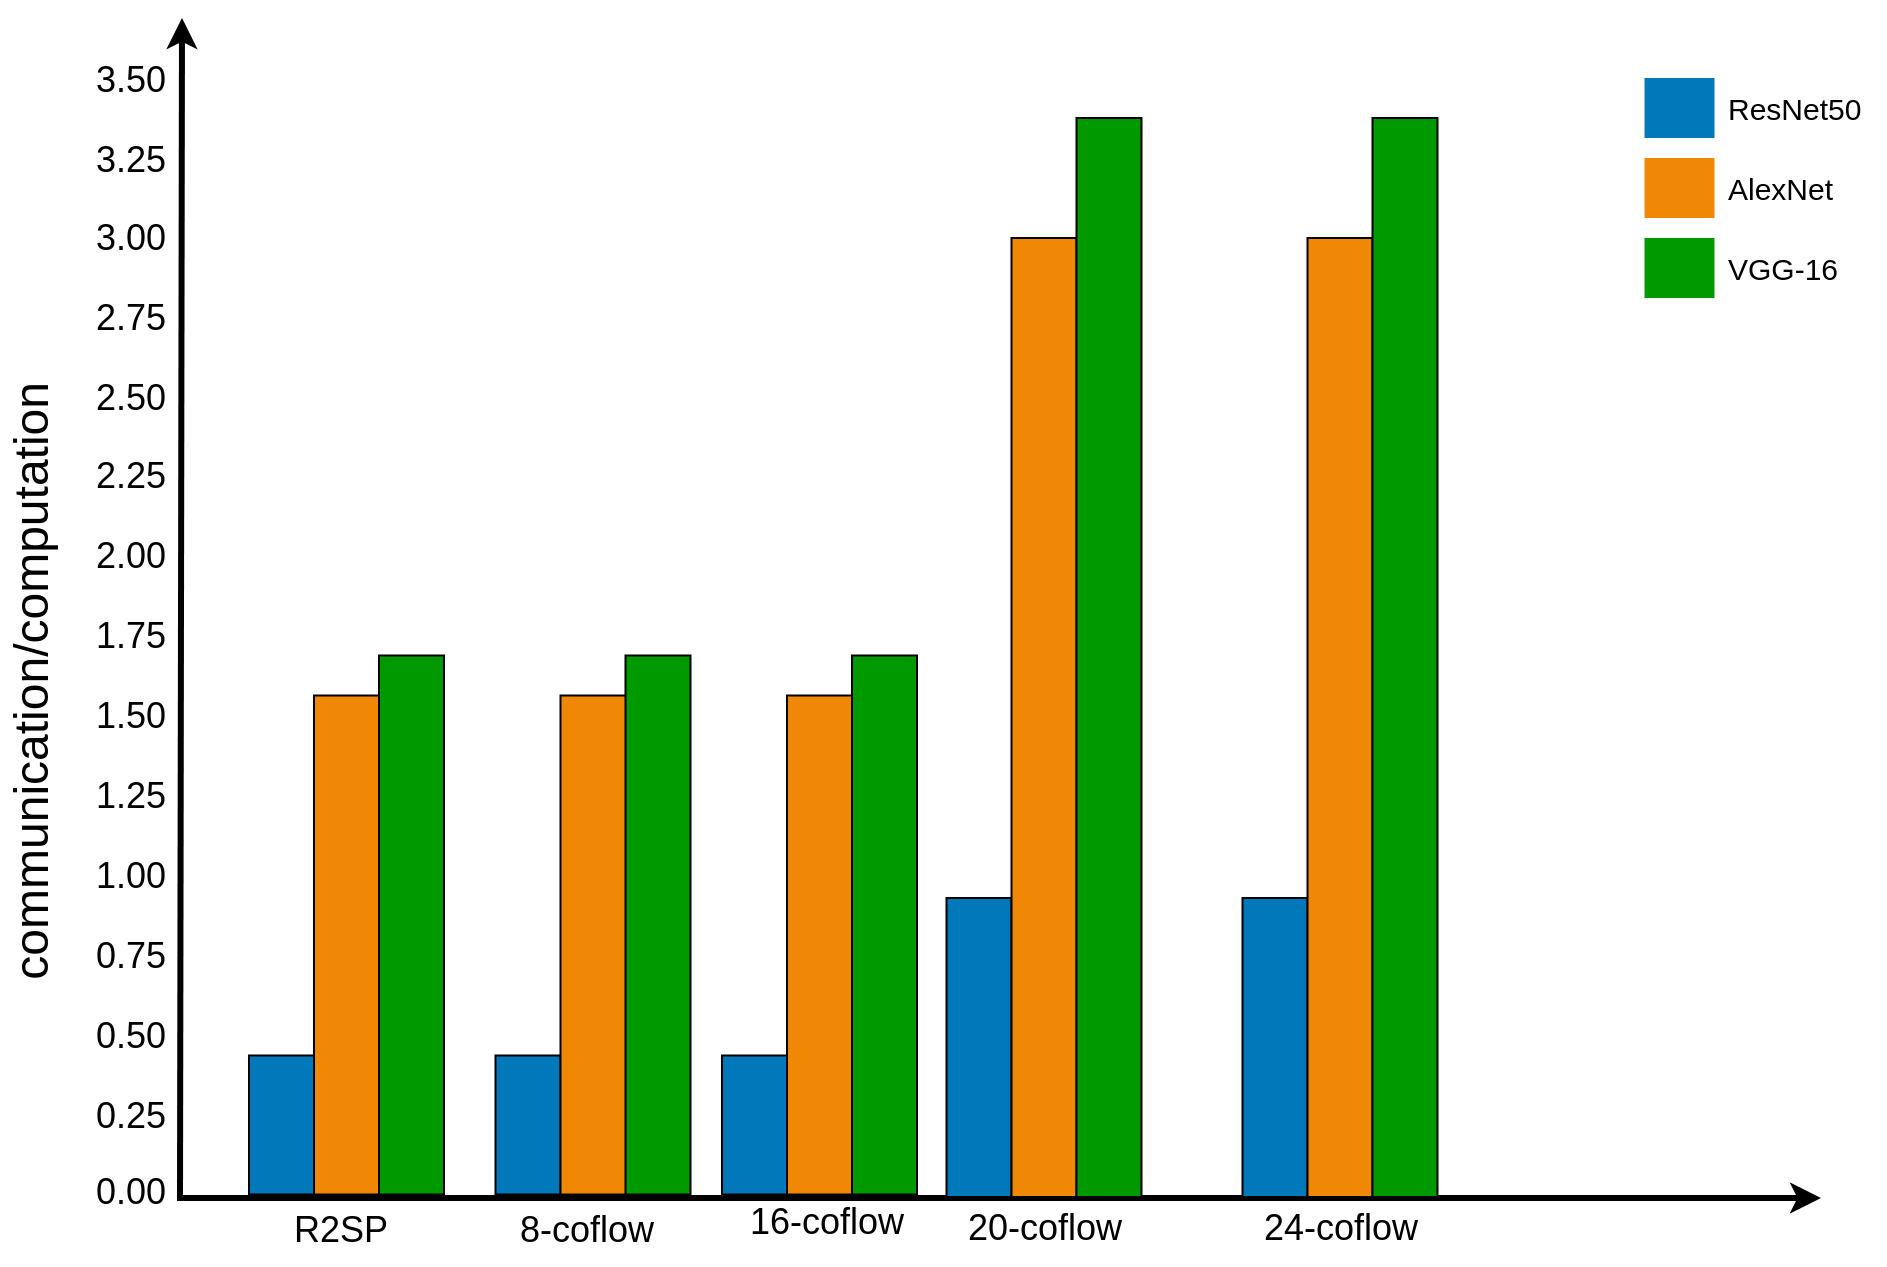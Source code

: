 <mxfile version="13.8.1" type="github">
  <diagram id="T89XPPoivCCFEeKoEIFi" name="第 1 页">
    <mxGraphModel dx="-952" dy="793" grid="1" gridSize="10" guides="1" tooltips="1" connect="1" arrows="1" fold="1" page="1" pageScale="1" pageWidth="827" pageHeight="1169" math="0" shadow="0">
      <root>
        <mxCell id="0" />
        <mxCell id="1" parent="0" />
        <mxCell id="WCGk1mYOTGd77UesOvjc-1" value="" style="edgeStyle=none;html=1;fontColor=#000000;strokeWidth=3;strokeColor=#000000;" parent="1" edge="1">
          <mxGeometry width="100" height="100" relative="1" as="geometry">
            <mxPoint x="2210" y="1600.5" as="sourcePoint" />
            <mxPoint x="2211" y="1010" as="targetPoint" />
          </mxGeometry>
        </mxCell>
        <mxCell id="WCGk1mYOTGd77UesOvjc-2" value="" style="edgeStyle=none;html=1;fontColor=#000000;strokeWidth=3;strokeColor=#000000;" parent="1" edge="1">
          <mxGeometry width="100" height="100" relative="1" as="geometry">
            <mxPoint x="2208.5" y="1600" as="sourcePoint" />
            <mxPoint x="3030.5" y="1600" as="targetPoint" />
          </mxGeometry>
        </mxCell>
        <mxCell id="WCGk1mYOTGd77UesOvjc-3" value="8-coflow" style="text;spacingTop=-5;align=center;verticalAlign=middle;fontStyle=0;html=1;fontSize=18;points=[];strokeColor=none;" parent="1" vertex="1">
          <mxGeometry x="2353.25" y="1603.25" width="120" height="30" as="geometry" />
        </mxCell>
        <mxCell id="WCGk1mYOTGd77UesOvjc-4" value="16-coflow" style="text;spacingTop=-5;align=center;verticalAlign=middle;fontStyle=0;html=1;fontSize=18;points=[];strokeColor=none;" parent="1" vertex="1">
          <mxGeometry x="2473.25" y="1599.5" width="120" height="30" as="geometry" />
        </mxCell>
        <mxCell id="WCGk1mYOTGd77UesOvjc-5" value="20-coflow" style="text;spacingTop=-5;align=center;verticalAlign=middle;fontStyle=0;html=1;fontSize=18;points=[];strokeColor=none;" parent="1" vertex="1">
          <mxGeometry x="2582" y="1602.5" width="120" height="30" as="geometry" />
        </mxCell>
        <mxCell id="WCGk1mYOTGd77UesOvjc-6" value="" style="whiteSpace=wrap;gradientColor=none;gradientDirection=east;strokeColor=none;html=1;fontColor=#23445d;fillColor=#009a00;" parent="1" vertex="1">
          <mxGeometry x="2942.25" y="1120" width="35.0" height="30.0" as="geometry" />
        </mxCell>
        <mxCell id="WCGk1mYOTGd77UesOvjc-7" value="" style="whiteSpace=wrap;gradientColor=none;gradientDirection=east;strokeColor=none;html=1;fontColor=#23445d;fillColor=#F08705;" parent="1" vertex="1">
          <mxGeometry x="2942.25" y="1080" width="35.0" height="30.0" as="geometry" />
        </mxCell>
        <mxCell id="WCGk1mYOTGd77UesOvjc-8" value="" style="whiteSpace=wrap;gradientColor=none;gradientDirection=east;strokeColor=none;html=1;fontColor=#23445d;fillColor=#0078b9;" parent="1" vertex="1">
          <mxGeometry x="2942.25" y="1040" width="35.0" height="30.0" as="geometry" />
        </mxCell>
        <mxCell id="WCGk1mYOTGd77UesOvjc-9" value="AlexNet" style="text;spacingTop=-5;html=1;points=[];fontSize=15;" parent="1" vertex="1">
          <mxGeometry x="2982.25" y="1085" width="80" height="20" as="geometry" />
        </mxCell>
        <mxCell id="WCGk1mYOTGd77UesOvjc-10" value="ResNet50" style="text;spacingTop=-5;html=1;points=[];fontSize=15;" parent="1" vertex="1">
          <mxGeometry x="2982.25" y="1045" width="80" height="20" as="geometry" />
        </mxCell>
        <mxCell id="WCGk1mYOTGd77UesOvjc-11" value="VGG-16&lt;br&gt;" style="text;spacingTop=-5;html=1;points=[];fontSize=15;" parent="1" vertex="1">
          <mxGeometry x="2982.25" y="1125" width="80" height="20" as="geometry" />
        </mxCell>
        <mxCell id="WCGk1mYOTGd77UesOvjc-12" value="communication/computation" style="text;spacingTop=-5;html=1;fontSize=24;fontStyle=0;points=[];textDirection=ltr;align=right;verticalAlign=top;horizontal=0;" parent="1" vertex="1">
          <mxGeometry x="2120" y="1191" width="80" height="20" as="geometry" />
        </mxCell>
        <mxCell id="WCGk1mYOTGd77UesOvjc-13" value="2.75" style="text;spacingTop=-5;align=center;verticalAlign=middle;fontStyle=0;html=1;fontSize=18;points=[];labelBackgroundColor=none;labelBorderColor=none;rounded=0;" parent="1" vertex="1">
          <mxGeometry x="2170" y="1142" width="30" height="40" as="geometry" />
        </mxCell>
        <mxCell id="WCGk1mYOTGd77UesOvjc-14" value="" style="rounded=0;whiteSpace=wrap;html=1;fillColor=#0078B9;" parent="1" vertex="1">
          <mxGeometry x="2367.75" y="1528.75" width="32.5" height="69.5" as="geometry" />
        </mxCell>
        <mxCell id="WCGk1mYOTGd77UesOvjc-17" value="1.75" style="text;spacingTop=-5;align=center;verticalAlign=middle;fontStyle=0;html=1;fontSize=18;points=[];labelBackgroundColor=none;labelBorderColor=none;rounded=0;" parent="1" vertex="1">
          <mxGeometry x="2170" y="1301" width="30" height="40" as="geometry" />
        </mxCell>
        <mxCell id="WCGk1mYOTGd77UesOvjc-18" value="1.25" style="text;spacingTop=-5;align=center;verticalAlign=middle;fontStyle=0;html=1;fontSize=18;points=[];labelBackgroundColor=none;labelBorderColor=none;rounded=0;" parent="1" vertex="1">
          <mxGeometry x="2170" y="1381" width="30" height="40" as="geometry" />
        </mxCell>
        <mxCell id="WCGk1mYOTGd77UesOvjc-19" value="0.50" style="text;spacingTop=-5;align=center;verticalAlign=middle;fontStyle=0;html=1;fontSize=18;points=[];labelBackgroundColor=none;labelBorderColor=none;rounded=0;" parent="1" vertex="1">
          <mxGeometry x="2170" y="1501.75" width="30" height="40" as="geometry" />
        </mxCell>
        <mxCell id="WCGk1mYOTGd77UesOvjc-20" value="2.25" style="text;spacingTop=-5;align=center;verticalAlign=middle;fontStyle=0;html=1;fontSize=18;points=[];labelBackgroundColor=none;labelBorderColor=none;rounded=0;" parent="1" vertex="1">
          <mxGeometry x="2170" y="1221" width="30" height="40" as="geometry" />
        </mxCell>
        <mxCell id="WCGk1mYOTGd77UesOvjc-21" value="2.50" style="text;spacingTop=-5;align=center;verticalAlign=middle;fontStyle=0;html=1;fontSize=18;points=[];labelBackgroundColor=none;labelBorderColor=none;rounded=0;" parent="1" vertex="1">
          <mxGeometry x="2170" y="1182" width="30" height="40" as="geometry" />
        </mxCell>
        <mxCell id="WCGk1mYOTGd77UesOvjc-22" value="2.00" style="text;spacingTop=-5;align=center;verticalAlign=middle;fontStyle=0;html=1;fontSize=18;points=[];labelBackgroundColor=none;labelBorderColor=none;rounded=0;" parent="1" vertex="1">
          <mxGeometry x="2170" y="1261" width="30" height="40" as="geometry" />
        </mxCell>
        <mxCell id="WCGk1mYOTGd77UesOvjc-23" value="1.50" style="text;spacingTop=-5;align=center;verticalAlign=middle;fontStyle=0;html=1;fontSize=18;points=[];labelBackgroundColor=none;labelBorderColor=none;rounded=0;" parent="1" vertex="1">
          <mxGeometry x="2170" y="1341" width="30" height="40" as="geometry" />
        </mxCell>
        <mxCell id="WCGk1mYOTGd77UesOvjc-24" value="1.00" style="text;spacingTop=-5;align=center;verticalAlign=middle;fontStyle=0;html=1;fontSize=18;points=[];labelBackgroundColor=none;labelBorderColor=none;rounded=0;" parent="1" vertex="1">
          <mxGeometry x="2170" y="1421" width="30" height="40" as="geometry" />
        </mxCell>
        <mxCell id="WCGk1mYOTGd77UesOvjc-25" value="0.25" style="text;spacingTop=-5;align=center;verticalAlign=middle;fontStyle=0;html=1;fontSize=18;points=[];labelBackgroundColor=none;labelBorderColor=none;rounded=0;" parent="1" vertex="1">
          <mxGeometry x="2170" y="1541.5" width="30" height="40" as="geometry" />
        </mxCell>
        <mxCell id="WCGk1mYOTGd77UesOvjc-26" value="0.00" style="text;spacingTop=-5;align=center;verticalAlign=middle;fontStyle=0;html=1;fontSize=18;points=[];labelBackgroundColor=none;labelBorderColor=none;rounded=0;" parent="1" vertex="1">
          <mxGeometry x="2170" y="1579.5" width="30" height="40" as="geometry" />
        </mxCell>
        <mxCell id="WCGk1mYOTGd77UesOvjc-27" value="" style="rounded=0;whiteSpace=wrap;html=1;fillColor=#F08705;" parent="1" vertex="1">
          <mxGeometry x="2400.25" y="1348.75" width="54.5" height="249.5" as="geometry" />
        </mxCell>
        <mxCell id="WCGk1mYOTGd77UesOvjc-28" value="" style="rounded=0;whiteSpace=wrap;html=1;fillColor=#009A00;" parent="1" vertex="1">
          <mxGeometry x="2432.75" y="1328.75" width="32.5" height="269.5" as="geometry" />
        </mxCell>
        <mxCell id="WCGk1mYOTGd77UesOvjc-29" value="" style="rounded=0;whiteSpace=wrap;html=1;fillColor=#0078B9;" parent="1" vertex="1">
          <mxGeometry x="2481" y="1528.75" width="32.5" height="69.5" as="geometry" />
        </mxCell>
        <mxCell id="WCGk1mYOTGd77UesOvjc-30" value="" style="rounded=0;whiteSpace=wrap;html=1;fillColor=#F08705;" parent="1" vertex="1">
          <mxGeometry x="2513.5" y="1348.75" width="32.5" height="249.5" as="geometry" />
        </mxCell>
        <mxCell id="WCGk1mYOTGd77UesOvjc-31" value="" style="rounded=0;whiteSpace=wrap;html=1;fillColor=#009A00;" parent="1" vertex="1">
          <mxGeometry x="2546" y="1328.75" width="32.5" height="269.5" as="geometry" />
        </mxCell>
        <mxCell id="WCGk1mYOTGd77UesOvjc-32" value="" style="rounded=0;whiteSpace=wrap;html=1;fillColor=#0078B9;" parent="1" vertex="1">
          <mxGeometry x="2593.25" y="1450" width="32.5" height="149.5" as="geometry" />
        </mxCell>
        <mxCell id="WCGk1mYOTGd77UesOvjc-33" value="" style="rounded=0;whiteSpace=wrap;html=1;fillColor=#F08705;" parent="1" vertex="1">
          <mxGeometry x="2625.75" y="1120" width="32.5" height="479.5" as="geometry" />
        </mxCell>
        <mxCell id="WCGk1mYOTGd77UesOvjc-34" value="" style="rounded=0;whiteSpace=wrap;html=1;fillColor=#009A00;" parent="1" vertex="1">
          <mxGeometry x="2658.25" y="1060" width="32.5" height="539.5" as="geometry" />
        </mxCell>
        <mxCell id="DEcqkY3-tAxHTdAIMPjW-1" value="3.50" style="text;spacingTop=-5;align=center;verticalAlign=middle;fontStyle=0;html=1;fontSize=18;points=[];labelBackgroundColor=none;labelBorderColor=none;rounded=0;" vertex="1" parent="1">
          <mxGeometry x="2170" y="1023" width="30" height="40" as="geometry" />
        </mxCell>
        <mxCell id="DEcqkY3-tAxHTdAIMPjW-2" value="3.00" style="text;spacingTop=-5;align=center;verticalAlign=middle;fontStyle=0;html=1;fontSize=18;points=[];labelBackgroundColor=none;labelBorderColor=none;rounded=0;" vertex="1" parent="1">
          <mxGeometry x="2170" y="1102" width="30" height="40" as="geometry" />
        </mxCell>
        <mxCell id="DEcqkY3-tAxHTdAIMPjW-3" value="3.25" style="text;spacingTop=-5;align=center;verticalAlign=middle;fontStyle=0;html=1;fontSize=18;points=[];labelBackgroundColor=none;labelBorderColor=none;rounded=0;" vertex="1" parent="1">
          <mxGeometry x="2170" y="1063" width="30" height="40" as="geometry" />
        </mxCell>
        <mxCell id="DEcqkY3-tAxHTdAIMPjW-4" value="0.75" style="text;spacingTop=-5;align=center;verticalAlign=middle;fontStyle=0;html=1;fontSize=18;points=[];labelBackgroundColor=none;labelBorderColor=none;rounded=0;" vertex="1" parent="1">
          <mxGeometry x="2170" y="1461" width="30" height="40" as="geometry" />
        </mxCell>
        <mxCell id="DEcqkY3-tAxHTdAIMPjW-5" value="24-coflow" style="text;spacingTop=-5;align=center;verticalAlign=middle;fontStyle=0;html=1;fontSize=18;points=[];strokeColor=none;" vertex="1" parent="1">
          <mxGeometry x="2730" y="1602.5" width="120" height="30" as="geometry" />
        </mxCell>
        <mxCell id="DEcqkY3-tAxHTdAIMPjW-6" value="" style="rounded=0;whiteSpace=wrap;html=1;fillColor=#0078B9;" vertex="1" parent="1">
          <mxGeometry x="2741.25" y="1450" width="32.5" height="149.5" as="geometry" />
        </mxCell>
        <mxCell id="DEcqkY3-tAxHTdAIMPjW-7" value="" style="rounded=0;whiteSpace=wrap;html=1;fillColor=#F08705;" vertex="1" parent="1">
          <mxGeometry x="2773.75" y="1120" width="32.5" height="479.5" as="geometry" />
        </mxCell>
        <mxCell id="DEcqkY3-tAxHTdAIMPjW-8" value="" style="rounded=0;whiteSpace=wrap;html=1;fillColor=#009A00;" vertex="1" parent="1">
          <mxGeometry x="2806.25" y="1060" width="32.5" height="539.5" as="geometry" />
        </mxCell>
        <mxCell id="DEcqkY3-tAxHTdAIMPjW-9" value="R2SP" style="text;spacingTop=-5;align=center;verticalAlign=middle;fontStyle=0;html=1;fontSize=18;points=[];strokeColor=none;" vertex="1" parent="1">
          <mxGeometry x="2230" y="1603.25" width="120" height="30" as="geometry" />
        </mxCell>
        <mxCell id="DEcqkY3-tAxHTdAIMPjW-10" value="" style="rounded=0;whiteSpace=wrap;html=1;fillColor=#0078B9;" vertex="1" parent="1">
          <mxGeometry x="2244.5" y="1528.75" width="32.5" height="69.5" as="geometry" />
        </mxCell>
        <mxCell id="DEcqkY3-tAxHTdAIMPjW-11" value="" style="rounded=0;whiteSpace=wrap;html=1;fillColor=#F08705;" vertex="1" parent="1">
          <mxGeometry x="2277" y="1348.75" width="32.5" height="249.5" as="geometry" />
        </mxCell>
        <mxCell id="DEcqkY3-tAxHTdAIMPjW-12" value="" style="rounded=0;whiteSpace=wrap;html=1;fillColor=#009A00;" vertex="1" parent="1">
          <mxGeometry x="2309.5" y="1328.75" width="32.5" height="269.5" as="geometry" />
        </mxCell>
      </root>
    </mxGraphModel>
  </diagram>
</mxfile>
